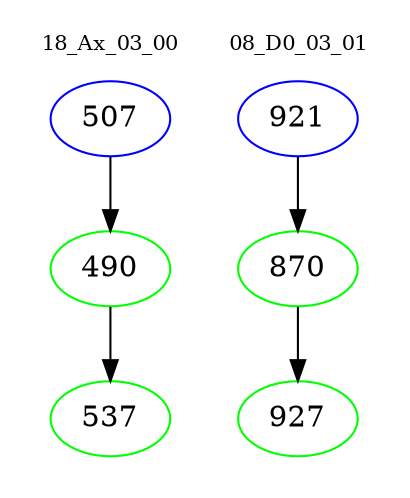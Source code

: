 digraph{
subgraph cluster_0 {
color = white
label = "18_Ax_03_00";
fontsize=10;
T0_507 [label="507", color="blue"]
T0_507 -> T0_490 [color="black"]
T0_490 [label="490", color="green"]
T0_490 -> T0_537 [color="black"]
T0_537 [label="537", color="green"]
}
subgraph cluster_1 {
color = white
label = "08_D0_03_01";
fontsize=10;
T1_921 [label="921", color="blue"]
T1_921 -> T1_870 [color="black"]
T1_870 [label="870", color="green"]
T1_870 -> T1_927 [color="black"]
T1_927 [label="927", color="green"]
}
}

